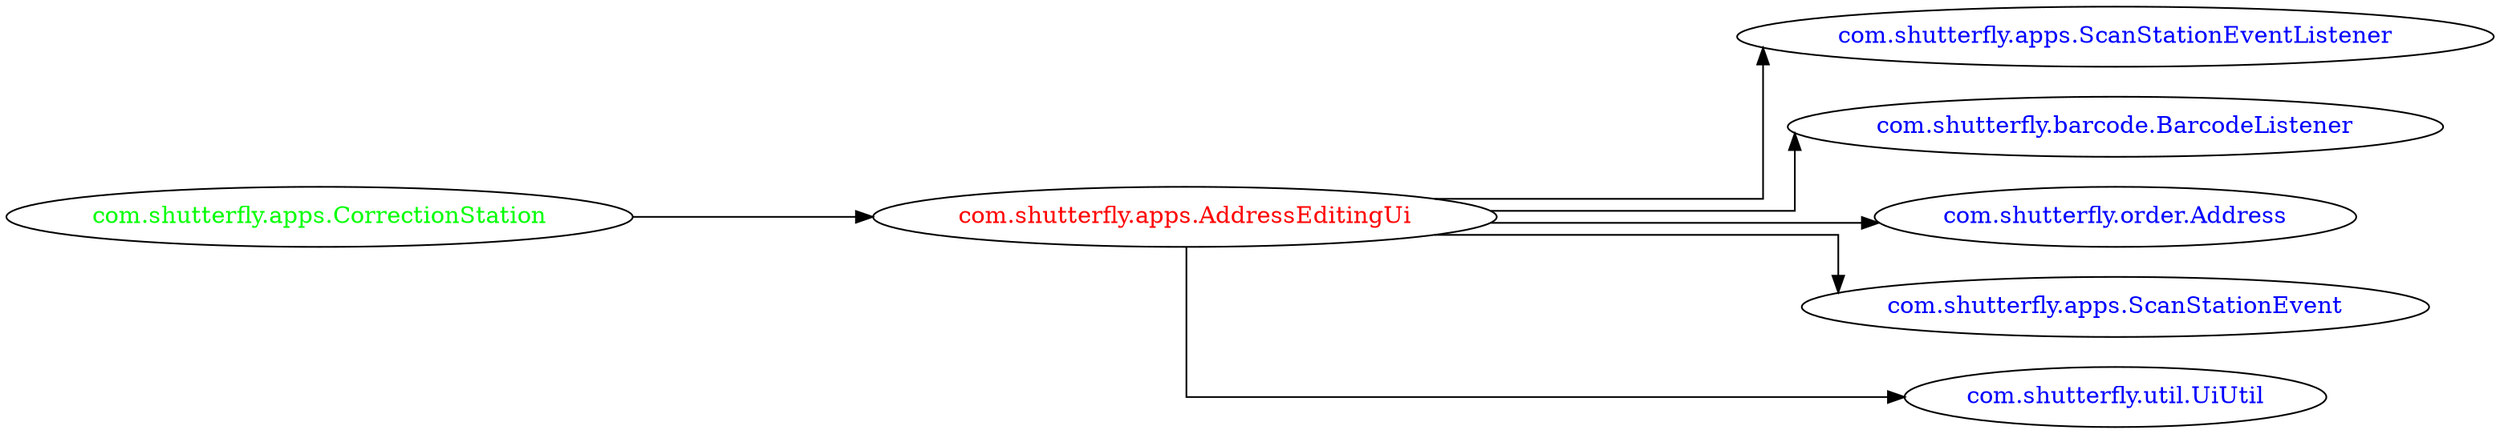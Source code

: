 digraph dependencyGraph {
 concentrate=true;
 ranksep="2.0";
 rankdir="LR"; 
 splines="ortho";
"com.shutterfly.apps.AddressEditingUi" [fontcolor="red"];
"com.shutterfly.apps.ScanStationEventListener" [ fontcolor="blue" ];
"com.shutterfly.apps.AddressEditingUi"->"com.shutterfly.apps.ScanStationEventListener";
"com.shutterfly.barcode.BarcodeListener" [ fontcolor="blue" ];
"com.shutterfly.apps.AddressEditingUi"->"com.shutterfly.barcode.BarcodeListener";
"com.shutterfly.order.Address" [ fontcolor="blue" ];
"com.shutterfly.apps.AddressEditingUi"->"com.shutterfly.order.Address";
"com.shutterfly.apps.ScanStationEvent" [ fontcolor="blue" ];
"com.shutterfly.apps.AddressEditingUi"->"com.shutterfly.apps.ScanStationEvent";
"com.shutterfly.util.UiUtil" [ fontcolor="blue" ];
"com.shutterfly.apps.AddressEditingUi"->"com.shutterfly.util.UiUtil";
"com.shutterfly.apps.CorrectionStation" [ fontcolor="green" ];
"com.shutterfly.apps.CorrectionStation"->"com.shutterfly.apps.AddressEditingUi";
}